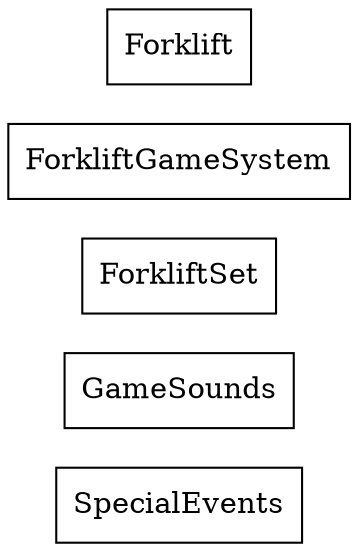 strict digraph class_diagram {
  rankdir=LR;
  SpecialEvents[
    label="SpecialEvents",
    URL="SpecialEvents.html",
    tooltip="com.wlash.games.toyota.SpecialEvents",
    shape="record"
  ];
  GameSounds[
    label="GameSounds",
    URL="GameSounds.html",
    tooltip="com.wlash.games.toyota.GameSounds",
    shape="record"
  ];
  ForkliftSet[
    label="ForkliftSet",
    URL="ForkliftSet.html",
    tooltip="com.wlash.games.toyota.ForkliftSet",
    shape="record"
  ];
  ForkliftGameSystem[
    label="ForkliftGameSystem",
    URL="ForkliftGameSystem.html",
    tooltip="com.wlash.games.toyota.ForkliftGameSystem",
    shape="record"
  ];
  Forklift[
    label="Forklift",
    URL="Forklift.html",
    tooltip="com.wlash.games.toyota.Forklift",
    shape="record"
  ];
}

